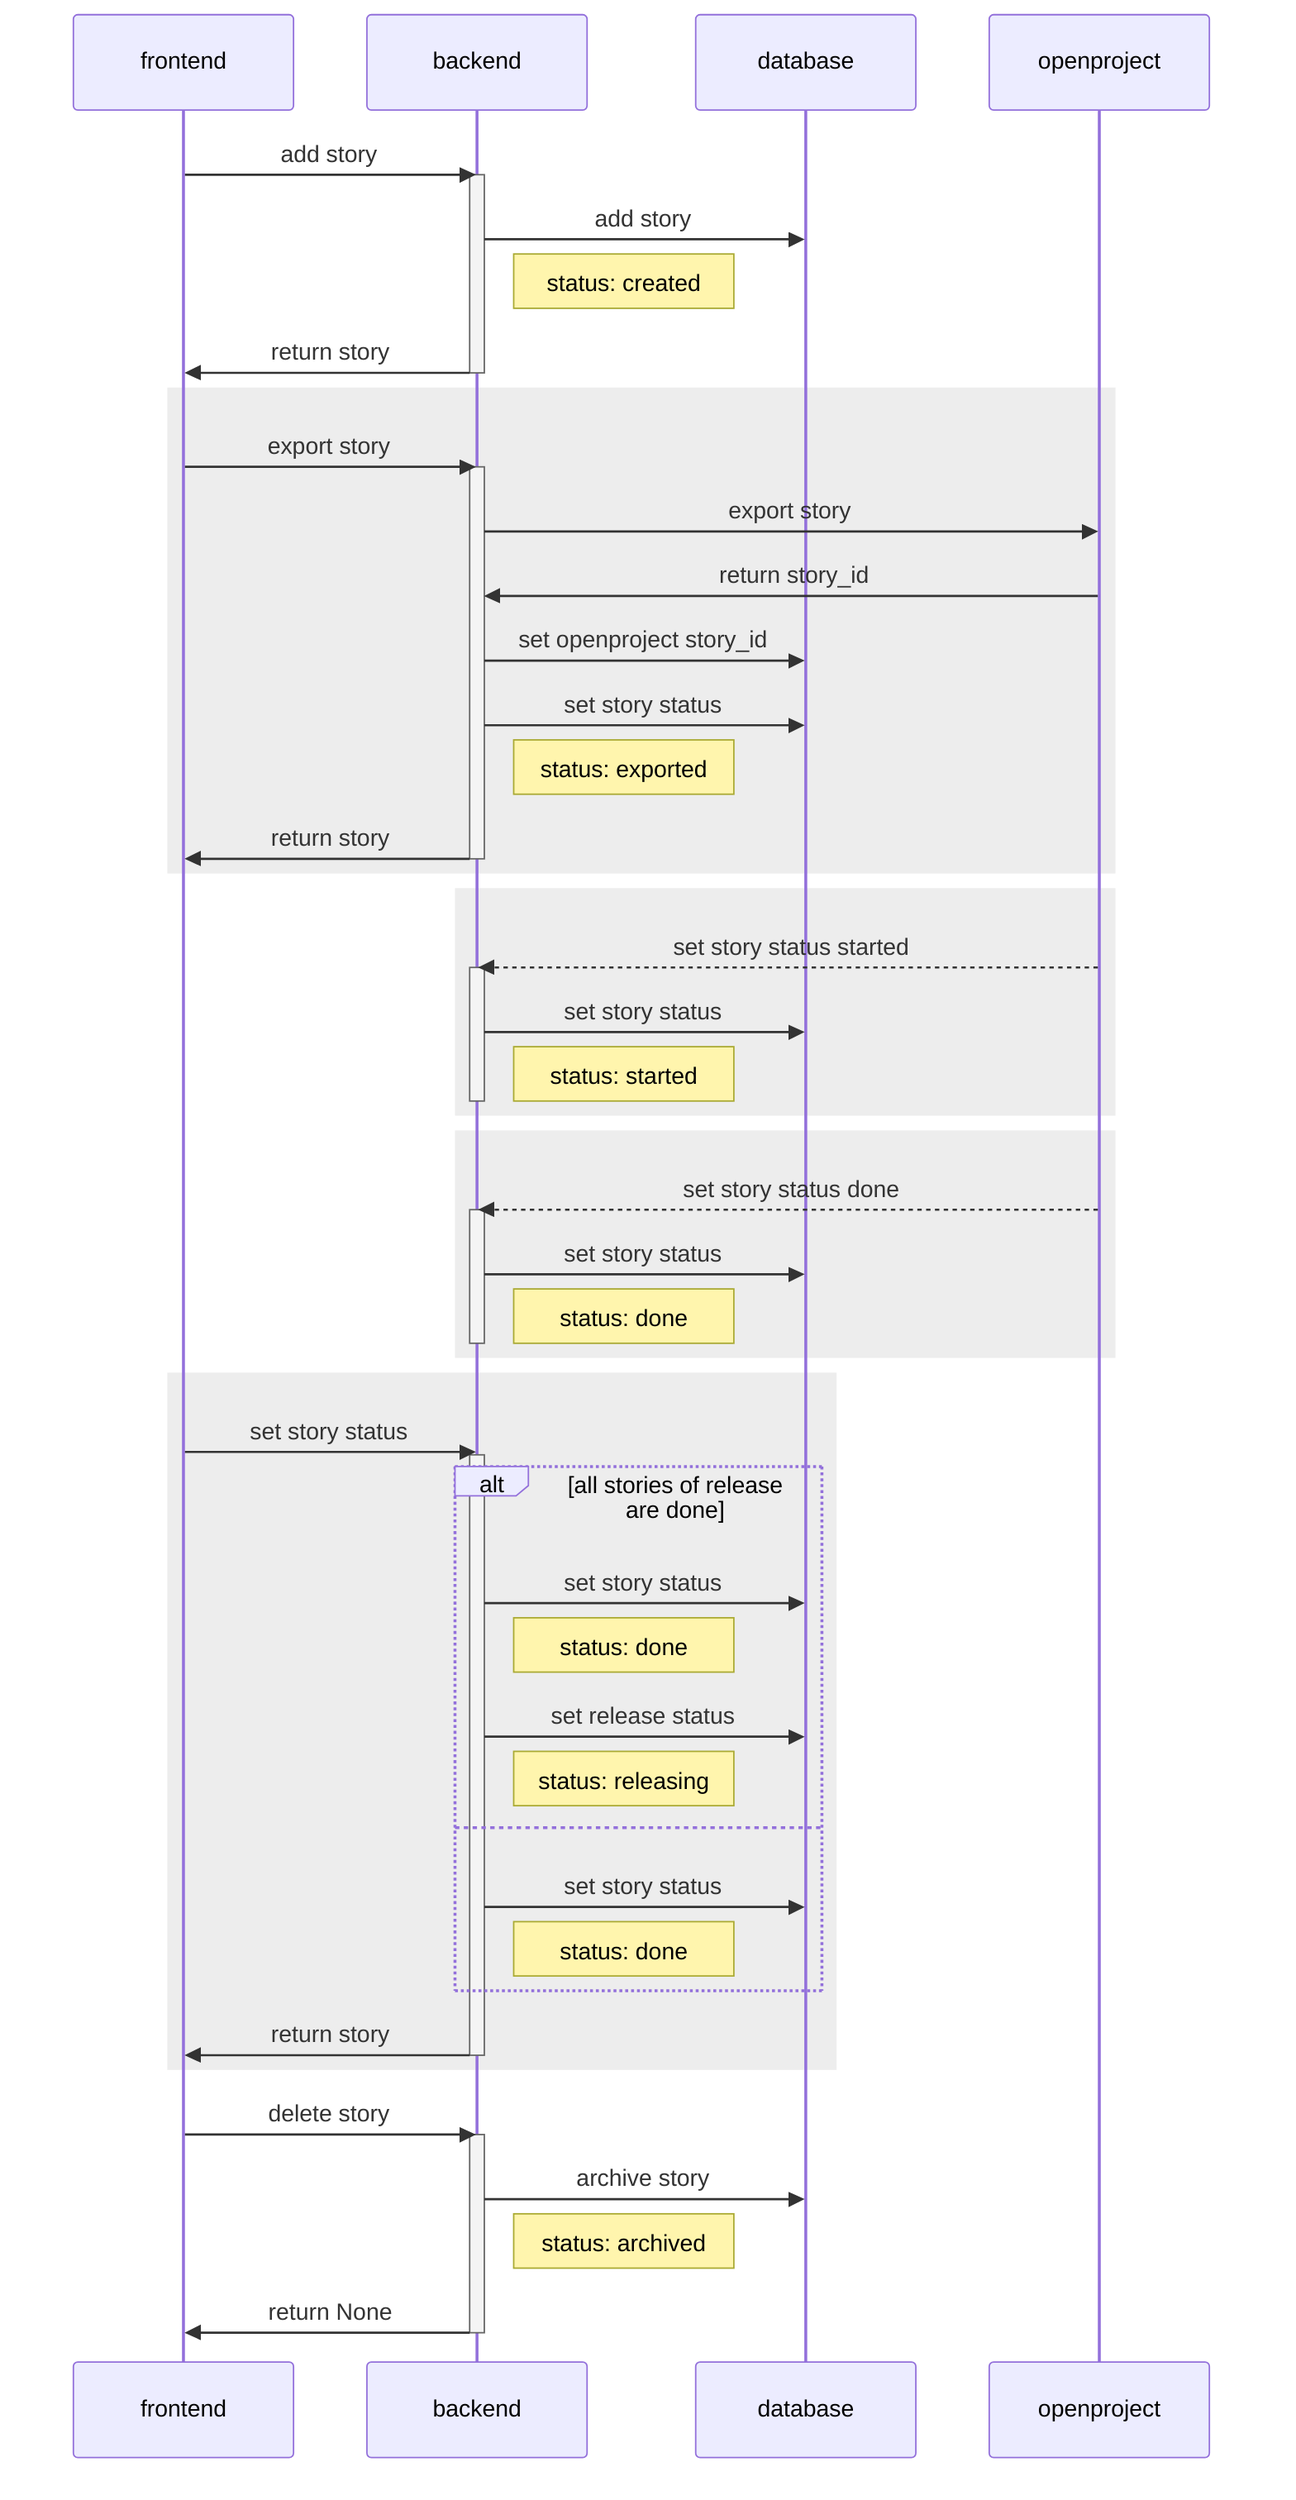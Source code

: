 sequenceDiagram
    participant frontend
    participant backend
    participant database
    participant openproject

    frontend->>backend: add story
    activate backend
        backend->>database: add story
        Note right of backend: status: created
        backend->>frontend: return story
    deactivate backend

    rect  rgba(220, 220, 220, 0.5)
        frontend->>backend: export story
        activate backend
            backend->>openproject: export story
            openproject->>backend: return story_id
            backend->>database: set openproject story_id
            backend->>database: set story status
            Note right of backend: status: exported
        backend->>frontend: return story
        deactivate backend
    end

    rect  rgba(220, 220, 220, 0.5)
        openproject-->>backend: set story status started
        activate backend
            backend->>database: set story status
            Note right of backend: status: started
        deactivate backend
    end

    rect  rgba(220, 220, 220, 0.5)
        openproject-->>backend: set story status done
        activate backend
            backend->>database: set story status
            Note right of backend: status: done
        deactivate backend
    end

    rect  rgba(220, 220, 220, 0.5)
        frontend->>backend: set story status
        activate backend
            alt all stories of release are done
                backend->>database: set story status
                Note right of backend: status: done
                backend->>database: set release status
                Note right of backend: status: releasing
            else
                backend->>database: set story status
                Note right of backend: status: done
            end
        backend->>frontend: return story
        deactivate backend
    end

    frontend->>backend: delete story
    activate backend
        backend->>database: archive story
        Note right of backend: status: archived
        backend->>frontend: return None
    deactivate backend